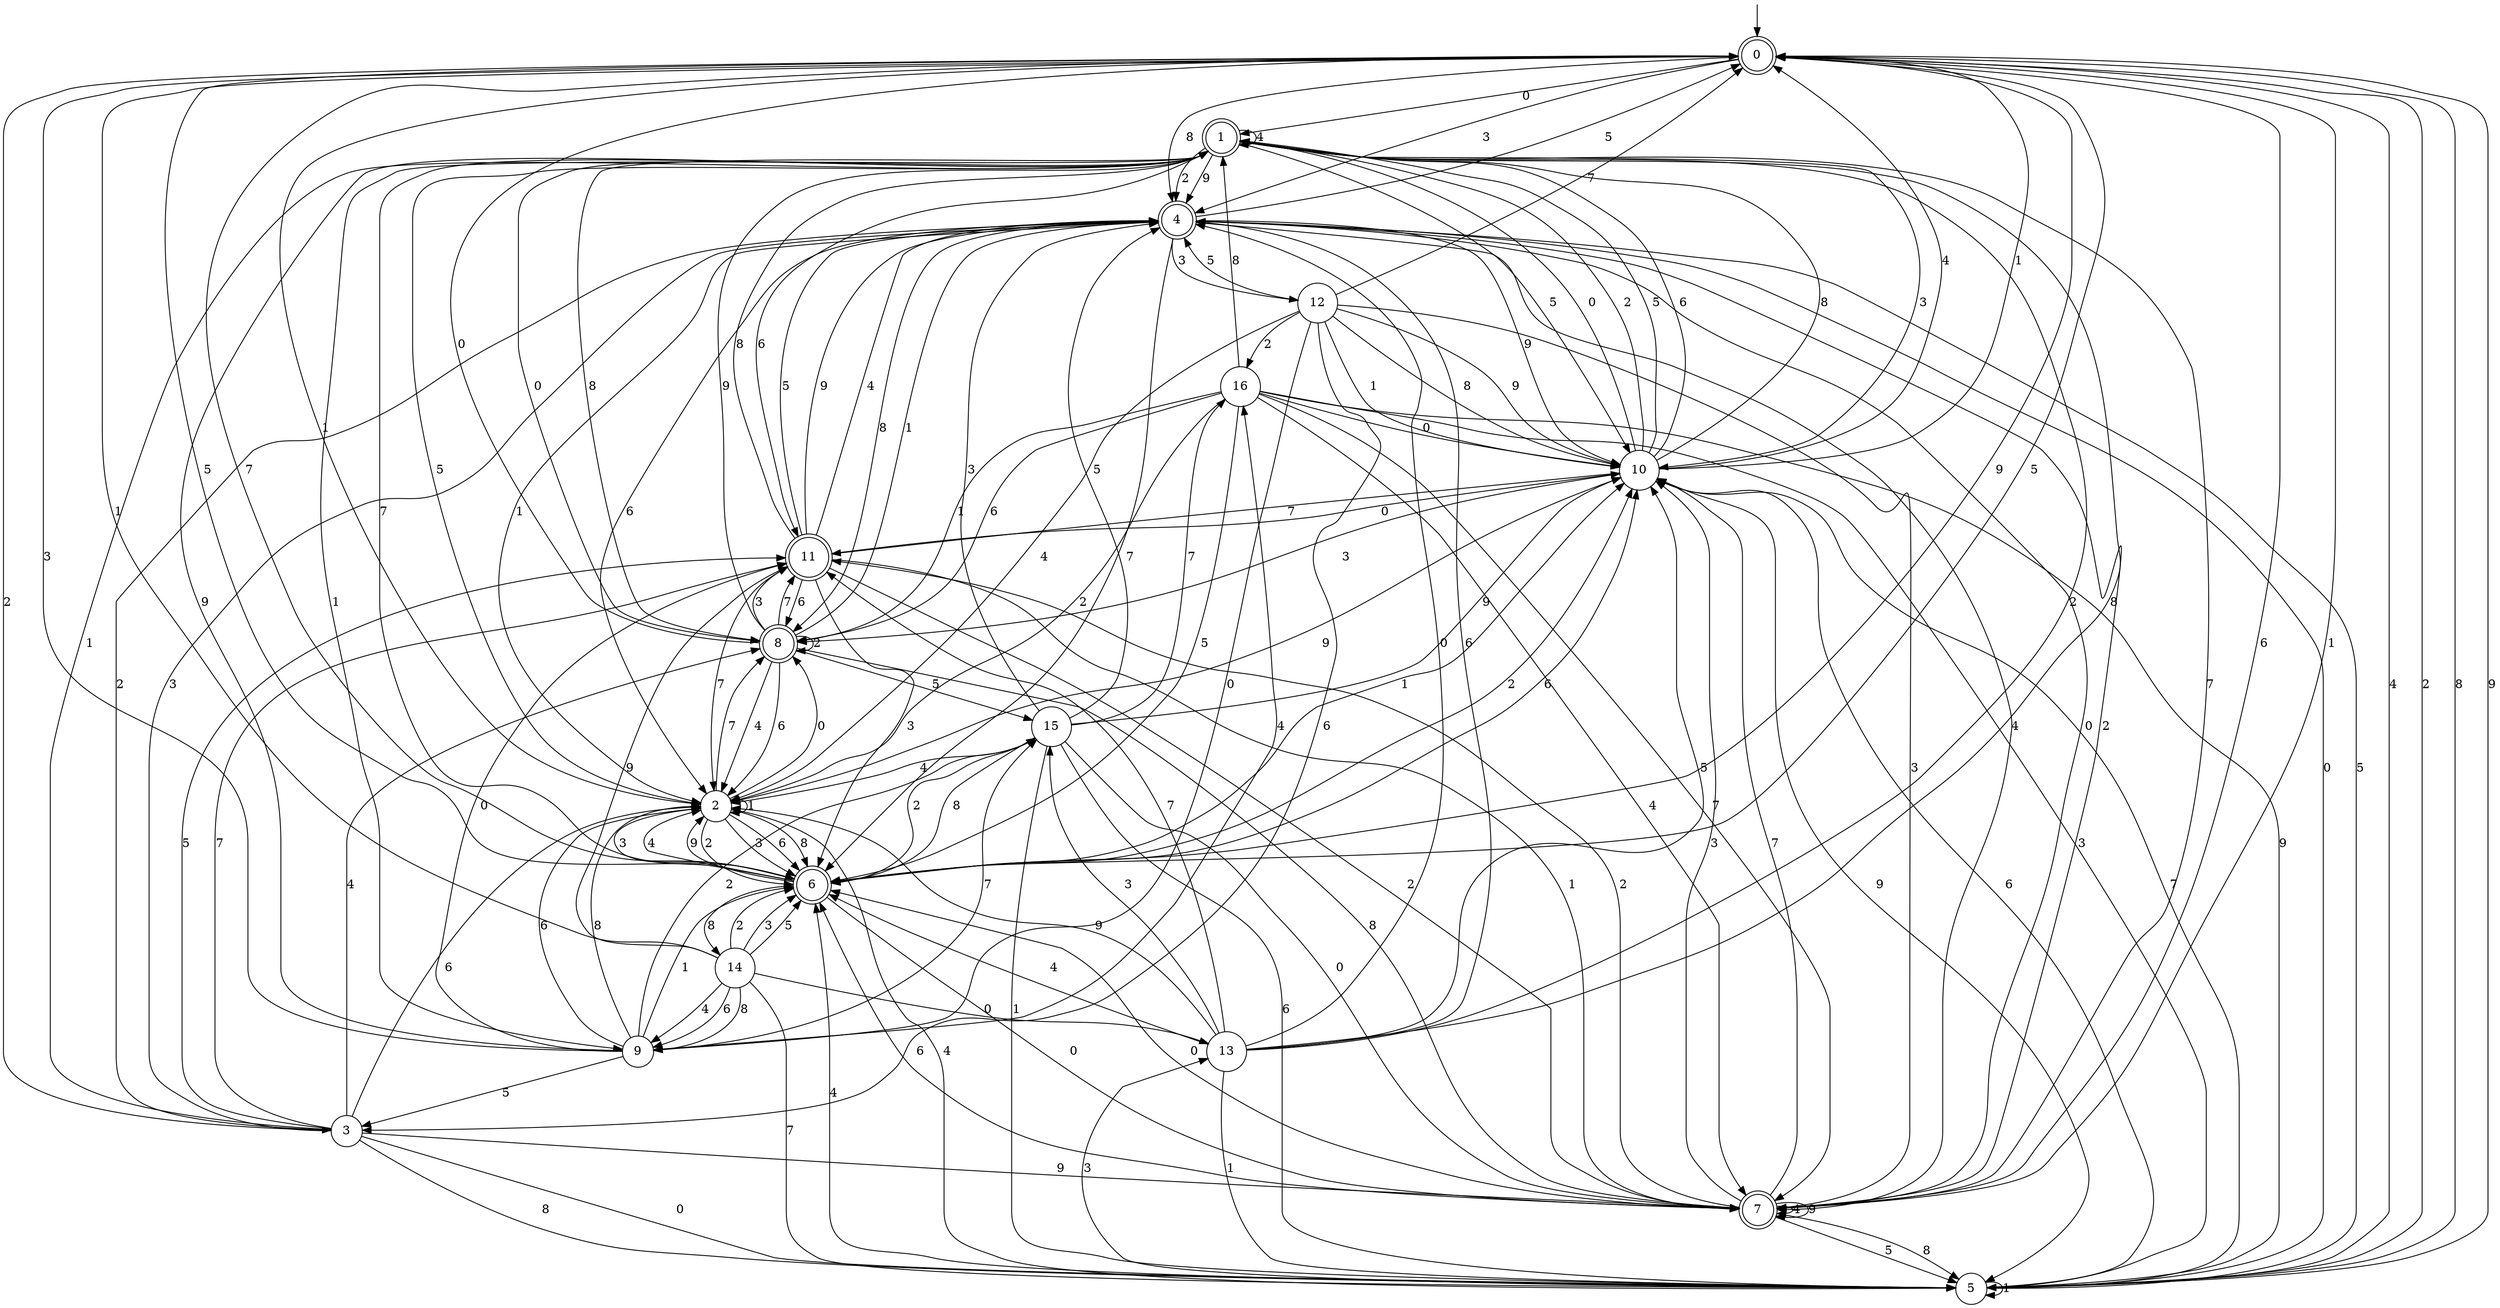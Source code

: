 digraph g {

	s0 [shape="doublecircle" label="0"];
	s1 [shape="doublecircle" label="1"];
	s2 [shape="circle" label="2"];
	s3 [shape="circle" label="3"];
	s4 [shape="doublecircle" label="4"];
	s5 [shape="circle" label="5"];
	s6 [shape="doublecircle" label="6"];
	s7 [shape="doublecircle" label="7"];
	s8 [shape="doublecircle" label="8"];
	s9 [shape="circle" label="9"];
	s10 [shape="circle" label="10"];
	s11 [shape="doublecircle" label="11"];
	s12 [shape="circle" label="12"];
	s13 [shape="circle" label="13"];
	s14 [shape="circle" label="14"];
	s15 [shape="circle" label="15"];
	s16 [shape="circle" label="16"];
	s0 -> s1 [label="0"];
	s0 -> s2 [label="1"];
	s0 -> s3 [label="2"];
	s0 -> s4 [label="3"];
	s0 -> s5 [label="4"];
	s0 -> s6 [label="5"];
	s0 -> s7 [label="6"];
	s0 -> s6 [label="7"];
	s0 -> s4 [label="8"];
	s0 -> s6 [label="9"];
	s1 -> s8 [label="0"];
	s1 -> s9 [label="1"];
	s1 -> s4 [label="2"];
	s1 -> s10 [label="3"];
	s1 -> s1 [label="4"];
	s1 -> s10 [label="5"];
	s1 -> s11 [label="6"];
	s1 -> s7 [label="7"];
	s1 -> s8 [label="8"];
	s1 -> s4 [label="9"];
	s2 -> s8 [label="0"];
	s2 -> s2 [label="1"];
	s2 -> s6 [label="2"];
	s2 -> s6 [label="3"];
	s2 -> s5 [label="4"];
	s2 -> s1 [label="5"];
	s2 -> s6 [label="6"];
	s2 -> s8 [label="7"];
	s2 -> s6 [label="8"];
	s2 -> s10 [label="9"];
	s3 -> s5 [label="0"];
	s3 -> s1 [label="1"];
	s3 -> s4 [label="2"];
	s3 -> s4 [label="3"];
	s3 -> s8 [label="4"];
	s3 -> s11 [label="5"];
	s3 -> s2 [label="6"];
	s3 -> s11 [label="7"];
	s3 -> s5 [label="8"];
	s3 -> s7 [label="9"];
	s4 -> s7 [label="0"];
	s4 -> s2 [label="1"];
	s4 -> s7 [label="2"];
	s4 -> s12 [label="3"];
	s4 -> s7 [label="4"];
	s4 -> s0 [label="5"];
	s4 -> s2 [label="6"];
	s4 -> s6 [label="7"];
	s4 -> s8 [label="8"];
	s4 -> s10 [label="9"];
	s5 -> s4 [label="0"];
	s5 -> s5 [label="1"];
	s5 -> s0 [label="2"];
	s5 -> s13 [label="3"];
	s5 -> s6 [label="4"];
	s5 -> s4 [label="5"];
	s5 -> s10 [label="6"];
	s5 -> s10 [label="7"];
	s5 -> s0 [label="8"];
	s5 -> s0 [label="9"];
	s6 -> s7 [label="0"];
	s6 -> s10 [label="1"];
	s6 -> s10 [label="2"];
	s6 -> s2 [label="3"];
	s6 -> s2 [label="4"];
	s6 -> s0 [label="5"];
	s6 -> s10 [label="6"];
	s6 -> s1 [label="7"];
	s6 -> s14 [label="8"];
	s6 -> s2 [label="9"];
	s7 -> s6 [label="0"];
	s7 -> s0 [label="1"];
	s7 -> s11 [label="2"];
	s7 -> s10 [label="3"];
	s7 -> s7 [label="4"];
	s7 -> s5 [label="5"];
	s7 -> s6 [label="6"];
	s7 -> s10 [label="7"];
	s7 -> s5 [label="8"];
	s7 -> s7 [label="9"];
	s8 -> s0 [label="0"];
	s8 -> s4 [label="1"];
	s8 -> s8 [label="2"];
	s8 -> s11 [label="3"];
	s8 -> s2 [label="4"];
	s8 -> s15 [label="5"];
	s8 -> s2 [label="6"];
	s8 -> s11 [label="7"];
	s8 -> s7 [label="8"];
	s8 -> s1 [label="9"];
	s9 -> s11 [label="0"];
	s9 -> s6 [label="1"];
	s9 -> s15 [label="2"];
	s9 -> s0 [label="3"];
	s9 -> s16 [label="4"];
	s9 -> s3 [label="5"];
	s9 -> s2 [label="6"];
	s9 -> s15 [label="7"];
	s9 -> s2 [label="8"];
	s9 -> s1 [label="9"];
	s10 -> s1 [label="0"];
	s10 -> s0 [label="1"];
	s10 -> s1 [label="2"];
	s10 -> s8 [label="3"];
	s10 -> s0 [label="4"];
	s10 -> s1 [label="5"];
	s10 -> s1 [label="6"];
	s10 -> s11 [label="7"];
	s10 -> s1 [label="8"];
	s10 -> s5 [label="9"];
	s11 -> s10 [label="0"];
	s11 -> s7 [label="1"];
	s11 -> s7 [label="2"];
	s11 -> s6 [label="3"];
	s11 -> s4 [label="4"];
	s11 -> s4 [label="5"];
	s11 -> s8 [label="6"];
	s11 -> s2 [label="7"];
	s11 -> s1 [label="8"];
	s11 -> s4 [label="9"];
	s12 -> s9 [label="0"];
	s12 -> s10 [label="1"];
	s12 -> s16 [label="2"];
	s12 -> s7 [label="3"];
	s12 -> s2 [label="4"];
	s12 -> s4 [label="5"];
	s12 -> s3 [label="6"];
	s12 -> s0 [label="7"];
	s12 -> s10 [label="8"];
	s12 -> s10 [label="9"];
	s13 -> s4 [label="0"];
	s13 -> s5 [label="1"];
	s13 -> s1 [label="2"];
	s13 -> s15 [label="3"];
	s13 -> s6 [label="4"];
	s13 -> s10 [label="5"];
	s13 -> s4 [label="6"];
	s13 -> s11 [label="7"];
	s13 -> s1 [label="8"];
	s13 -> s2 [label="9"];
	s14 -> s13 [label="0"];
	s14 -> s0 [label="1"];
	s14 -> s6 [label="2"];
	s14 -> s6 [label="3"];
	s14 -> s9 [label="4"];
	s14 -> s6 [label="5"];
	s14 -> s9 [label="6"];
	s14 -> s5 [label="7"];
	s14 -> s9 [label="8"];
	s14 -> s11 [label="9"];
	s15 -> s7 [label="0"];
	s15 -> s5 [label="1"];
	s15 -> s6 [label="2"];
	s15 -> s4 [label="3"];
	s15 -> s2 [label="4"];
	s15 -> s4 [label="5"];
	s15 -> s5 [label="6"];
	s15 -> s16 [label="7"];
	s15 -> s6 [label="8"];
	s15 -> s10 [label="9"];
	s16 -> s10 [label="0"];
	s16 -> s8 [label="1"];
	s16 -> s2 [label="2"];
	s16 -> s5 [label="3"];
	s16 -> s7 [label="4"];
	s16 -> s6 [label="5"];
	s16 -> s8 [label="6"];
	s16 -> s7 [label="7"];
	s16 -> s1 [label="8"];
	s16 -> s5 [label="9"];

__start0 [label="" shape="none" width="0" height="0"];
__start0 -> s0;

}
